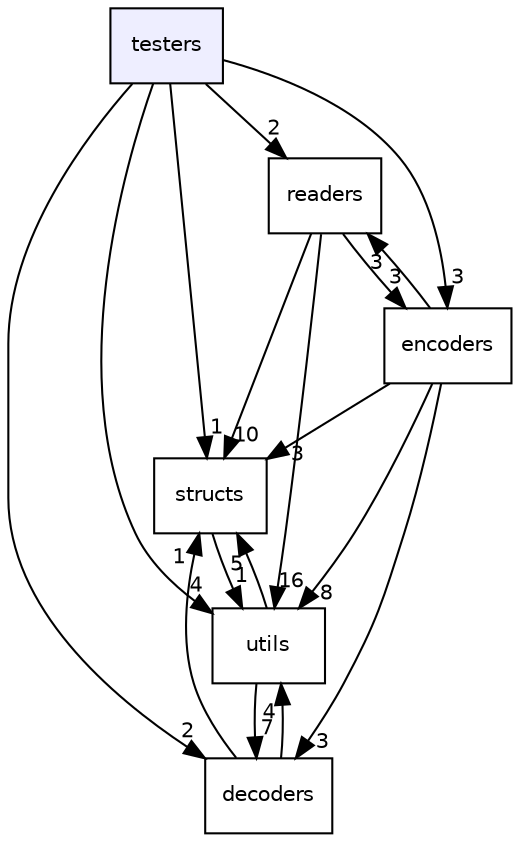 digraph "testers" {
  compound=true
  node [ fontsize="10", fontname="Helvetica"];
  edge [ labelfontsize="10", labelfontname="Helvetica"];
  dir_4b42703fd9e2d8e04fe3e38c7dd1d913 [shape=box, label="testers", style="filled", fillcolor="#eeeeff", pencolor="black", URL="dir_4b42703fd9e2d8e04fe3e38c7dd1d913.html"];
  dir_f2f9d8adab1c531b9e16958611d1c5b5 [shape=box label="structs" URL="dir_f2f9d8adab1c531b9e16958611d1c5b5.html"];
  dir_0fdff13a6bf7d3e0e4bce0f208d21ea8 [shape=box label="decoders" URL="dir_0fdff13a6bf7d3e0e4bce0f208d21ea8.html"];
  dir_cbdb8362360e11eafe2fa3bc74cf0ffd [shape=box label="utils" URL="dir_cbdb8362360e11eafe2fa3bc74cf0ffd.html"];
  dir_d2489d6607833285098a6489d400f3c8 [shape=box label="readers" URL="dir_d2489d6607833285098a6489d400f3c8.html"];
  dir_ab392e1f2e276e4ffef88ae16410a01f [shape=box label="encoders" URL="dir_ab392e1f2e276e4ffef88ae16410a01f.html"];
  dir_f2f9d8adab1c531b9e16958611d1c5b5->dir_cbdb8362360e11eafe2fa3bc74cf0ffd [headlabel="1", labeldistance=1.5 headhref="dir_000002_000008.html"];
  dir_0fdff13a6bf7d3e0e4bce0f208d21ea8->dir_f2f9d8adab1c531b9e16958611d1c5b5 [headlabel="1", labeldistance=1.5 headhref="dir_000004_000002.html"];
  dir_0fdff13a6bf7d3e0e4bce0f208d21ea8->dir_cbdb8362360e11eafe2fa3bc74cf0ffd [headlabel="4", labeldistance=1.5 headhref="dir_000004_000008.html"];
  dir_cbdb8362360e11eafe2fa3bc74cf0ffd->dir_f2f9d8adab1c531b9e16958611d1c5b5 [headlabel="5", labeldistance=1.5 headhref="dir_000008_000002.html"];
  dir_cbdb8362360e11eafe2fa3bc74cf0ffd->dir_0fdff13a6bf7d3e0e4bce0f208d21ea8 [headlabel="7", labeldistance=1.5 headhref="dir_000008_000004.html"];
  dir_d2489d6607833285098a6489d400f3c8->dir_f2f9d8adab1c531b9e16958611d1c5b5 [headlabel="10", labeldistance=1.5 headhref="dir_000003_000002.html"];
  dir_d2489d6607833285098a6489d400f3c8->dir_cbdb8362360e11eafe2fa3bc74cf0ffd [headlabel="16", labeldistance=1.5 headhref="dir_000003_000008.html"];
  dir_d2489d6607833285098a6489d400f3c8->dir_ab392e1f2e276e4ffef88ae16410a01f [headlabel="3", labeldistance=1.5 headhref="dir_000003_000006.html"];
  dir_4b42703fd9e2d8e04fe3e38c7dd1d913->dir_f2f9d8adab1c531b9e16958611d1c5b5 [headlabel="1", labeldistance=1.5 headhref="dir_000013_000002.html"];
  dir_4b42703fd9e2d8e04fe3e38c7dd1d913->dir_0fdff13a6bf7d3e0e4bce0f208d21ea8 [headlabel="2", labeldistance=1.5 headhref="dir_000013_000004.html"];
  dir_4b42703fd9e2d8e04fe3e38c7dd1d913->dir_cbdb8362360e11eafe2fa3bc74cf0ffd [headlabel="4", labeldistance=1.5 headhref="dir_000013_000008.html"];
  dir_4b42703fd9e2d8e04fe3e38c7dd1d913->dir_d2489d6607833285098a6489d400f3c8 [headlabel="2", labeldistance=1.5 headhref="dir_000013_000003.html"];
  dir_4b42703fd9e2d8e04fe3e38c7dd1d913->dir_ab392e1f2e276e4ffef88ae16410a01f [headlabel="3", labeldistance=1.5 headhref="dir_000013_000006.html"];
  dir_ab392e1f2e276e4ffef88ae16410a01f->dir_f2f9d8adab1c531b9e16958611d1c5b5 [headlabel="3", labeldistance=1.5 headhref="dir_000006_000002.html"];
  dir_ab392e1f2e276e4ffef88ae16410a01f->dir_0fdff13a6bf7d3e0e4bce0f208d21ea8 [headlabel="3", labeldistance=1.5 headhref="dir_000006_000004.html"];
  dir_ab392e1f2e276e4ffef88ae16410a01f->dir_cbdb8362360e11eafe2fa3bc74cf0ffd [headlabel="8", labeldistance=1.5 headhref="dir_000006_000008.html"];
  dir_ab392e1f2e276e4ffef88ae16410a01f->dir_d2489d6607833285098a6489d400f3c8 [headlabel="3", labeldistance=1.5 headhref="dir_000006_000003.html"];
}
